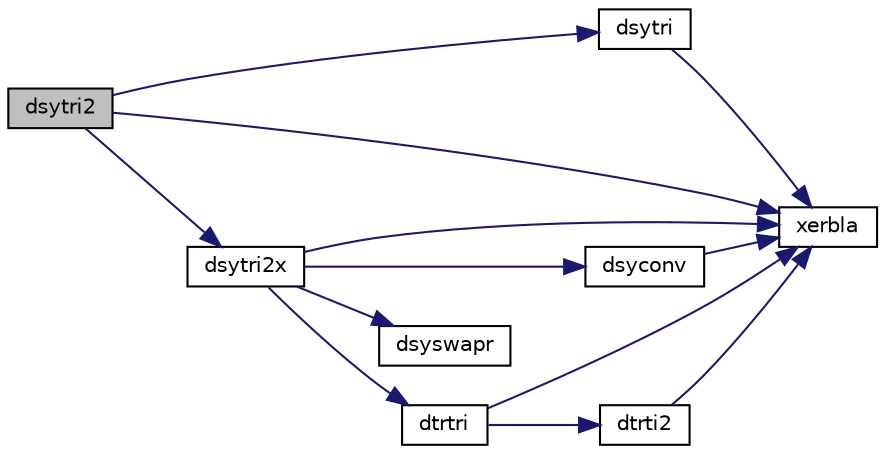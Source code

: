 digraph "dsytri2"
{
 // LATEX_PDF_SIZE
  edge [fontname="Helvetica",fontsize="10",labelfontname="Helvetica",labelfontsize="10"];
  node [fontname="Helvetica",fontsize="10",shape=record];
  rankdir="LR";
  Node1 [label="dsytri2",height=0.2,width=0.4,color="black", fillcolor="grey75", style="filled", fontcolor="black",tooltip="DSYTRI2"];
  Node1 -> Node2 [color="midnightblue",fontsize="10",style="solid",fontname="Helvetica"];
  Node2 [label="dsytri",height=0.2,width=0.4,color="black", fillcolor="white", style="filled",URL="$dsytri_8f.html#a75e09b4299b7955044a3bbf84c46b593",tooltip="DSYTRI"];
  Node2 -> Node3 [color="midnightblue",fontsize="10",style="solid",fontname="Helvetica"];
  Node3 [label="xerbla",height=0.2,width=0.4,color="black", fillcolor="white", style="filled",URL="$xerbla_8f.html#a377ee61015baf8dea7770b3a404b1c07",tooltip="XERBLA"];
  Node1 -> Node4 [color="midnightblue",fontsize="10",style="solid",fontname="Helvetica"];
  Node4 [label="dsytri2x",height=0.2,width=0.4,color="black", fillcolor="white", style="filled",URL="$dsytri2x_8f.html#a07bd3f2e70c93074ff28bce809b047e5",tooltip="DSYTRI2X"];
  Node4 -> Node5 [color="midnightblue",fontsize="10",style="solid",fontname="Helvetica"];
  Node5 [label="dsyconv",height=0.2,width=0.4,color="black", fillcolor="white", style="filled",URL="$dsyconv_8f.html#a03e63781ce348cc17a7065520bc7dc1a",tooltip="DSYCONV"];
  Node5 -> Node3 [color="midnightblue",fontsize="10",style="solid",fontname="Helvetica"];
  Node4 -> Node6 [color="midnightblue",fontsize="10",style="solid",fontname="Helvetica"];
  Node6 [label="dsyswapr",height=0.2,width=0.4,color="black", fillcolor="white", style="filled",URL="$dsyswapr_8f.html#a5f95b3cae2a8dc2bdb7f6e336d0c297f",tooltip="DSYSWAPR applies an elementary permutation on the rows and columns of a symmetric matrix."];
  Node4 -> Node7 [color="midnightblue",fontsize="10",style="solid",fontname="Helvetica"];
  Node7 [label="dtrtri",height=0.2,width=0.4,color="black", fillcolor="white", style="filled",URL="$dtrtri_8f.html#a97c5ddb103f5f6bc2dc060886aaf2ffc",tooltip="DTRTRI"];
  Node7 -> Node8 [color="midnightblue",fontsize="10",style="solid",fontname="Helvetica"];
  Node8 [label="dtrti2",height=0.2,width=0.4,color="black", fillcolor="white", style="filled",URL="$dtrti2_8f.html#a6251426a82e7eb6410091403114067f5",tooltip="DTRTI2 computes the inverse of a triangular matrix (unblocked algorithm)."];
  Node8 -> Node3 [color="midnightblue",fontsize="10",style="solid",fontname="Helvetica"];
  Node7 -> Node3 [color="midnightblue",fontsize="10",style="solid",fontname="Helvetica"];
  Node4 -> Node3 [color="midnightblue",fontsize="10",style="solid",fontname="Helvetica"];
  Node1 -> Node3 [color="midnightblue",fontsize="10",style="solid",fontname="Helvetica"];
}
